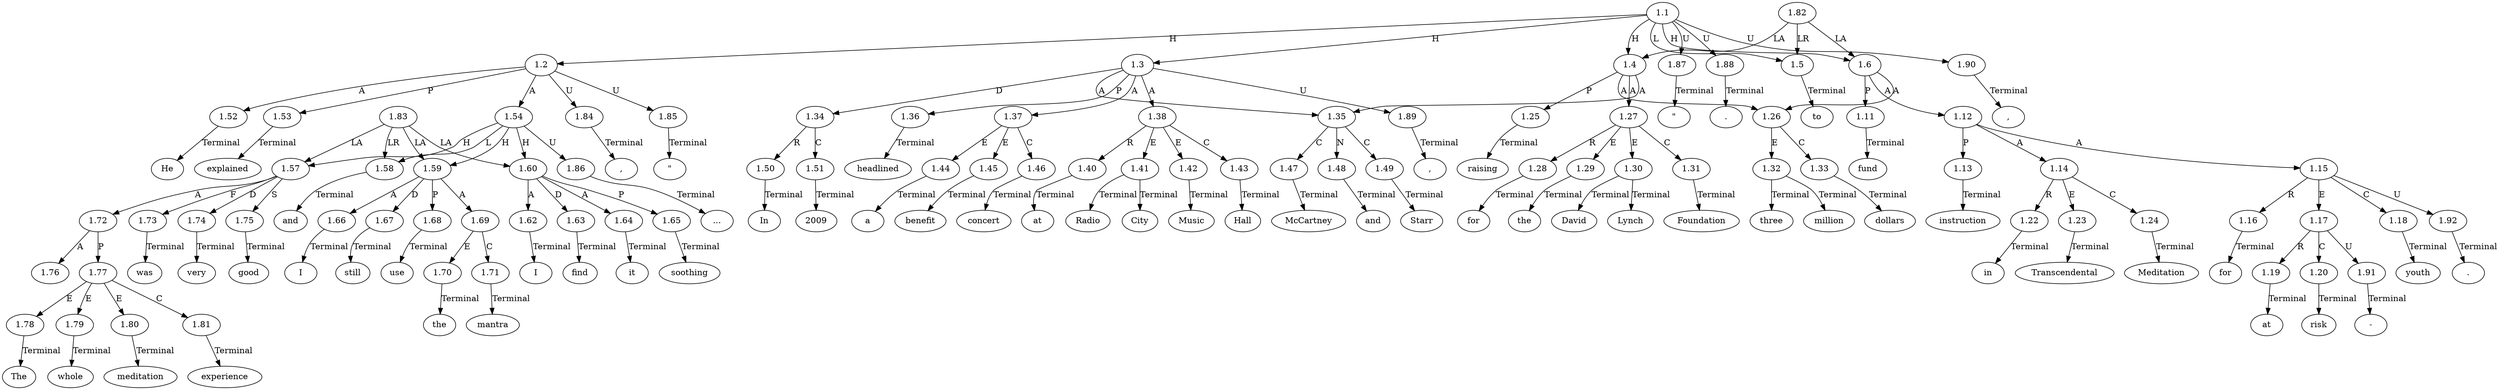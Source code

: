 // Graph
digraph {
	0.1 [label=He ordering=out]
	0.10 [label=very ordering=out]
	0.11 [label=good ordering=out]
	0.12 [label=and ordering=out]
	0.13 [label=I ordering=out]
	0.14 [label=still ordering=out]
	0.15 [label=use ordering=out]
	0.16 [label=the ordering=out]
	0.17 [label=mantra ordering=out]
	0.18 [label="..." ordering=out]
	0.19 [label=I ordering=out]
	0.2 [label=explained ordering=out]
	0.20 [label=find ordering=out]
	0.21 [label=it ordering=out]
	0.22 [label=soothing ordering=out]
	0.23 [label="\"" ordering=out]
	0.24 [label="." ordering=out]
	0.25 [label=In ordering=out]
	0.26 [label=2009 ordering=out]
	0.27 [label="," ordering=out]
	0.28 [label=McCartney ordering=out]
	0.29 [label=and ordering=out]
	0.3 [label="," ordering=out]
	0.30 [label=Starr ordering=out]
	0.31 [label=headlined ordering=out]
	0.32 [label=a ordering=out]
	0.33 [label=benefit ordering=out]
	0.34 [label=concert ordering=out]
	0.35 [label=at ordering=out]
	0.36 [label=Radio ordering=out]
	0.37 [label=City ordering=out]
	0.38 [label=Music ordering=out]
	0.39 [label=Hall ordering=out]
	0.4 [label="\"" ordering=out]
	0.40 [label="," ordering=out]
	0.41 [label=raising ordering=out]
	0.42 [label=three ordering=out]
	0.43 [label=million ordering=out]
	0.44 [label=dollars ordering=out]
	0.45 [label=for ordering=out]
	0.46 [label=the ordering=out]
	0.47 [label=David ordering=out]
	0.48 [label=Lynch ordering=out]
	0.49 [label=Foundation ordering=out]
	0.5 [label=The ordering=out]
	0.50 [label=to ordering=out]
	0.51 [label=fund ordering=out]
	0.52 [label=instruction ordering=out]
	0.53 [label=in ordering=out]
	0.54 [label=Transcendental ordering=out]
	0.55 [label=Meditation ordering=out]
	0.56 [label=for ordering=out]
	0.57 [label=at ordering=out]
	0.58 [label="-" ordering=out]
	0.59 [label=risk ordering=out]
	0.6 [label=whole ordering=out]
	0.60 [label=youth ordering=out]
	0.61 [label="." ordering=out]
	0.7 [label=meditation ordering=out]
	0.8 [label=experience ordering=out]
	0.9 [label=was ordering=out]
	1.1 [label=1.1 ordering=out]
	1.2 [label=1.2 ordering=out]
	1.3 [label=1.3 ordering=out]
	1.4 [label=1.4 ordering=out]
	1.5 [label=1.5 ordering=out]
	1.6 [label=1.6 ordering=out]
	1.11 [label=1.11 ordering=out]
	1.12 [label=1.12 ordering=out]
	1.13 [label=1.13 ordering=out]
	1.14 [label=1.14 ordering=out]
	1.15 [label=1.15 ordering=out]
	1.16 [label=1.16 ordering=out]
	1.17 [label=1.17 ordering=out]
	1.18 [label=1.18 ordering=out]
	1.19 [label=1.19 ordering=out]
	1.20 [label=1.20 ordering=out]
	1.22 [label=1.22 ordering=out]
	1.23 [label=1.23 ordering=out]
	1.24 [label=1.24 ordering=out]
	1.25 [label=1.25 ordering=out]
	1.26 [label=1.26 ordering=out]
	1.27 [label=1.27 ordering=out]
	1.28 [label=1.28 ordering=out]
	1.29 [label=1.29 ordering=out]
	1.30 [label=1.30 ordering=out]
	1.31 [label=1.31 ordering=out]
	1.32 [label=1.32 ordering=out]
	1.33 [label=1.33 ordering=out]
	1.34 [label=1.34 ordering=out]
	1.35 [label=1.35 ordering=out]
	1.36 [label=1.36 ordering=out]
	1.37 [label=1.37 ordering=out]
	1.38 [label=1.38 ordering=out]
	1.40 [label=1.40 ordering=out]
	1.41 [label=1.41 ordering=out]
	1.42 [label=1.42 ordering=out]
	1.43 [label=1.43 ordering=out]
	1.44 [label=1.44 ordering=out]
	1.45 [label=1.45 ordering=out]
	1.46 [label=1.46 ordering=out]
	1.47 [label=1.47 ordering=out]
	1.48 [label=1.48 ordering=out]
	1.49 [label=1.49 ordering=out]
	1.50 [label=1.50 ordering=out]
	1.51 [label=1.51 ordering=out]
	1.52 [label=1.52 ordering=out]
	1.53 [label=1.53 ordering=out]
	1.54 [label=1.54 ordering=out]
	1.57 [label=1.57 ordering=out]
	1.58 [label=1.58 ordering=out]
	1.59 [label=1.59 ordering=out]
	1.60 [label=1.60 ordering=out]
	1.62 [label=1.62 ordering=out]
	1.63 [label=1.63 ordering=out]
	1.64 [label=1.64 ordering=out]
	1.65 [label=1.65 ordering=out]
	1.66 [label=1.66 ordering=out]
	1.67 [label=1.67 ordering=out]
	1.68 [label=1.68 ordering=out]
	1.69 [label=1.69 ordering=out]
	1.70 [label=1.70 ordering=out]
	1.71 [label=1.71 ordering=out]
	1.72 [label=1.72 ordering=out]
	1.73 [label=1.73 ordering=out]
	1.74 [label=1.74 ordering=out]
	1.75 [label=1.75 ordering=out]
	1.76 [label=1.76 ordering=out]
	1.77 [label=1.77 ordering=out]
	1.78 [label=1.78 ordering=out]
	1.79 [label=1.79 ordering=out]
	1.80 [label=1.80 ordering=out]
	1.81 [label=1.81 ordering=out]
	1.82 [label=1.82 ordering=out]
	1.83 [label=1.83 ordering=out]
	1.84 [label=1.84 ordering=out]
	1.85 [label=1.85 ordering=out]
	1.86 [label=1.86 ordering=out]
	1.87 [label=1.87 ordering=out]
	1.88 [label=1.88 ordering=out]
	1.89 [label=1.89 ordering=out]
	1.90 [label=1.90 ordering=out]
	1.91 [label=1.91 ordering=out]
	1.92 [label=1.92 ordering=out]
	1.1 -> 1.2 [label=H ordering=out]
	1.1 -> 1.3 [label=H ordering=out]
	1.1 -> 1.4 [label=H ordering=out]
	1.1 -> 1.5 [label=L ordering=out]
	1.1 -> 1.6 [label=H ordering=out]
	1.1 -> 1.87 [label=U ordering=out]
	1.1 -> 1.88 [label=U ordering=out]
	1.1 -> 1.90 [label=U ordering=out]
	1.2 -> 1.52 [label=A ordering=out]
	1.2 -> 1.53 [label=P ordering=out]
	1.2 -> 1.54 [label=A ordering=out]
	1.2 -> 1.84 [label=U ordering=out]
	1.2 -> 1.85 [label=U ordering=out]
	1.3 -> 1.34 [label=D ordering=out]
	1.3 -> 1.35 [label=A ordering=out]
	1.3 -> 1.36 [label=P ordering=out]
	1.3 -> 1.37 [label=A ordering=out]
	1.3 -> 1.38 [label=A ordering=out]
	1.3 -> 1.89 [label=U ordering=out]
	1.4 -> 1.25 [label=P ordering=out]
	1.4 -> 1.26 [label=A ordering=out]
	1.4 -> 1.27 [label=A ordering=out]
	1.4 -> 1.35 [label=A ordering=out]
	1.5 -> 0.50 [label=Terminal ordering=out]
	1.6 -> 1.11 [label=P ordering=out]
	1.6 -> 1.12 [label=A ordering=out]
	1.6 -> 1.26 [label=A ordering=out]
	1.11 -> 0.51 [label=Terminal ordering=out]
	1.12 -> 1.13 [label=P ordering=out]
	1.12 -> 1.14 [label=A ordering=out]
	1.12 -> 1.15 [label=A ordering=out]
	1.13 -> 0.52 [label=Terminal ordering=out]
	1.14 -> 1.22 [label=R ordering=out]
	1.14 -> 1.23 [label=E ordering=out]
	1.14 -> 1.24 [label=C ordering=out]
	1.15 -> 1.16 [label=R ordering=out]
	1.15 -> 1.17 [label=E ordering=out]
	1.15 -> 1.18 [label=C ordering=out]
	1.15 -> 1.92 [label=U ordering=out]
	1.16 -> 0.56 [label=Terminal ordering=out]
	1.17 -> 1.19 [label=R ordering=out]
	1.17 -> 1.20 [label=C ordering=out]
	1.17 -> 1.91 [label=U ordering=out]
	1.18 -> 0.60 [label=Terminal ordering=out]
	1.19 -> 0.57 [label=Terminal ordering=out]
	1.20 -> 0.59 [label=Terminal ordering=out]
	1.22 -> 0.53 [label=Terminal ordering=out]
	1.23 -> 0.54 [label=Terminal ordering=out]
	1.24 -> 0.55 [label=Terminal ordering=out]
	1.25 -> 0.41 [label=Terminal ordering=out]
	1.26 -> 1.32 [label=E ordering=out]
	1.26 -> 1.33 [label=C ordering=out]
	1.27 -> 1.28 [label=R ordering=out]
	1.27 -> 1.29 [label=E ordering=out]
	1.27 -> 1.30 [label=E ordering=out]
	1.27 -> 1.31 [label=C ordering=out]
	1.28 -> 0.45 [label=Terminal ordering=out]
	1.29 -> 0.46 [label=Terminal ordering=out]
	1.30 -> 0.47 [label=Terminal ordering=out]
	1.30 -> 0.48 [label=Terminal ordering=out]
	1.31 -> 0.49 [label=Terminal ordering=out]
	1.32 -> 0.42 [label=Terminal ordering=out]
	1.32 -> 0.43 [label=Terminal ordering=out]
	1.33 -> 0.44 [label=Terminal ordering=out]
	1.34 -> 1.50 [label=R ordering=out]
	1.34 -> 1.51 [label=C ordering=out]
	1.35 -> 1.47 [label=C ordering=out]
	1.35 -> 1.48 [label=N ordering=out]
	1.35 -> 1.49 [label=C ordering=out]
	1.36 -> 0.31 [label=Terminal ordering=out]
	1.37 -> 1.44 [label=E ordering=out]
	1.37 -> 1.45 [label=E ordering=out]
	1.37 -> 1.46 [label=C ordering=out]
	1.38 -> 1.40 [label=R ordering=out]
	1.38 -> 1.41 [label=E ordering=out]
	1.38 -> 1.42 [label=E ordering=out]
	1.38 -> 1.43 [label=C ordering=out]
	1.40 -> 0.35 [label=Terminal ordering=out]
	1.41 -> 0.36 [label=Terminal ordering=out]
	1.41 -> 0.37 [label=Terminal ordering=out]
	1.42 -> 0.38 [label=Terminal ordering=out]
	1.43 -> 0.39 [label=Terminal ordering=out]
	1.44 -> 0.32 [label=Terminal ordering=out]
	1.45 -> 0.33 [label=Terminal ordering=out]
	1.46 -> 0.34 [label=Terminal ordering=out]
	1.47 -> 0.28 [label=Terminal ordering=out]
	1.48 -> 0.29 [label=Terminal ordering=out]
	1.49 -> 0.30 [label=Terminal ordering=out]
	1.50 -> 0.25 [label=Terminal ordering=out]
	1.51 -> 0.26 [label=Terminal ordering=out]
	1.52 -> 0.1 [label=Terminal ordering=out]
	1.53 -> 0.2 [label=Terminal ordering=out]
	1.54 -> 1.57 [label=H ordering=out]
	1.54 -> 1.58 [label=L ordering=out]
	1.54 -> 1.59 [label=H ordering=out]
	1.54 -> 1.60 [label=H ordering=out]
	1.54 -> 1.86 [label=U ordering=out]
	1.57 -> 1.72 [label=A ordering=out]
	1.57 -> 1.73 [label=F ordering=out]
	1.57 -> 1.74 [label=D ordering=out]
	1.57 -> 1.75 [label=S ordering=out]
	1.58 -> 0.12 [label=Terminal ordering=out]
	1.59 -> 1.66 [label=A ordering=out]
	1.59 -> 1.67 [label=D ordering=out]
	1.59 -> 1.68 [label=P ordering=out]
	1.59 -> 1.69 [label=A ordering=out]
	1.60 -> 1.62 [label=A ordering=out]
	1.60 -> 1.63 [label=D ordering=out]
	1.60 -> 1.64 [label=A ordering=out]
	1.60 -> 1.65 [label=P ordering=out]
	1.62 -> 0.19 [label=Terminal ordering=out]
	1.63 -> 0.20 [label=Terminal ordering=out]
	1.64 -> 0.21 [label=Terminal ordering=out]
	1.65 -> 0.22 [label=Terminal ordering=out]
	1.66 -> 0.13 [label=Terminal ordering=out]
	1.67 -> 0.14 [label=Terminal ordering=out]
	1.68 -> 0.15 [label=Terminal ordering=out]
	1.69 -> 1.70 [label=E ordering=out]
	1.69 -> 1.71 [label=C ordering=out]
	1.70 -> 0.16 [label=Terminal ordering=out]
	1.71 -> 0.17 [label=Terminal ordering=out]
	1.72 -> 1.76 [label=A ordering=out]
	1.72 -> 1.77 [label=P ordering=out]
	1.73 -> 0.9 [label=Terminal ordering=out]
	1.74 -> 0.10 [label=Terminal ordering=out]
	1.75 -> 0.11 [label=Terminal ordering=out]
	1.77 -> 1.78 [label=E ordering=out]
	1.77 -> 1.79 [label=E ordering=out]
	1.77 -> 1.80 [label=E ordering=out]
	1.77 -> 1.81 [label=C ordering=out]
	1.78 -> 0.5 [label=Terminal ordering=out]
	1.79 -> 0.6 [label=Terminal ordering=out]
	1.80 -> 0.7 [label=Terminal ordering=out]
	1.81 -> 0.8 [label=Terminal ordering=out]
	1.82 -> 1.4 [label=LA ordering=out]
	1.82 -> 1.5 [label=LR ordering=out]
	1.82 -> 1.6 [label=LA ordering=out]
	1.83 -> 1.57 [label=LA ordering=out]
	1.83 -> 1.58 [label=LR ordering=out]
	1.83 -> 1.59 [label=LA ordering=out]
	1.83 -> 1.60 [label=LA ordering=out]
	1.84 -> 0.3 [label=Terminal ordering=out]
	1.85 -> 0.4 [label=Terminal ordering=out]
	1.86 -> 0.18 [label=Terminal ordering=out]
	1.87 -> 0.23 [label=Terminal ordering=out]
	1.88 -> 0.24 [label=Terminal ordering=out]
	1.89 -> 0.27 [label=Terminal ordering=out]
	1.90 -> 0.40 [label=Terminal ordering=out]
	1.91 -> 0.58 [label=Terminal ordering=out]
	1.92 -> 0.61 [label=Terminal ordering=out]
}
